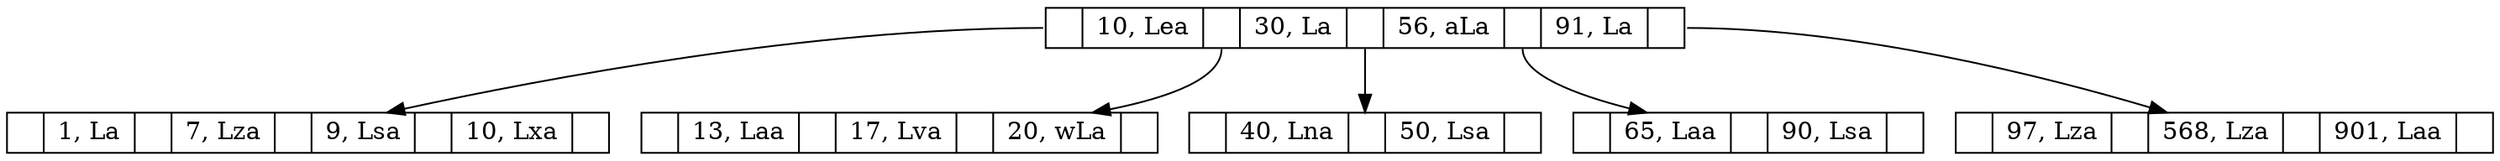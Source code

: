digraph Btree{ 
  node[shape=record, width= 0.1, height= 0.1];
Nodo516441646[label="<P0>|10, Lea|<P1>|30, La|<P2>|56, aLa|<P3>|91, La|<P4>"];
Nodo2000387116[label="<P0>|1, La|<P1>|7, Lza|<P2>|9, Lsa|<P3>|10, Lxa|<P4>"];
Nodo516441646:P0->Nodo2000387116;
Nodo1769838042[label="<P0>|13, Laa|<P1>|17, Lva|<P2>|20, wLa|<P3>"];
Nodo516441646:P1->Nodo1769838042;
Nodo1873434014[label="<P0>|40, Lna|<P1>|50, Lsa|<P2>"];
Nodo516441646:P2->Nodo1873434014;
Nodo865048435[label="<P0>|65, Laa|<P1>|90, Lsa|<P2>"];
Nodo516441646:P3->Nodo865048435;
Nodo528041778[label="<P0>|97, Lza|<P1>|568, Lza|<P2>|901, Laa|<P3>"];
Nodo516441646:P4->Nodo528041778;

}
